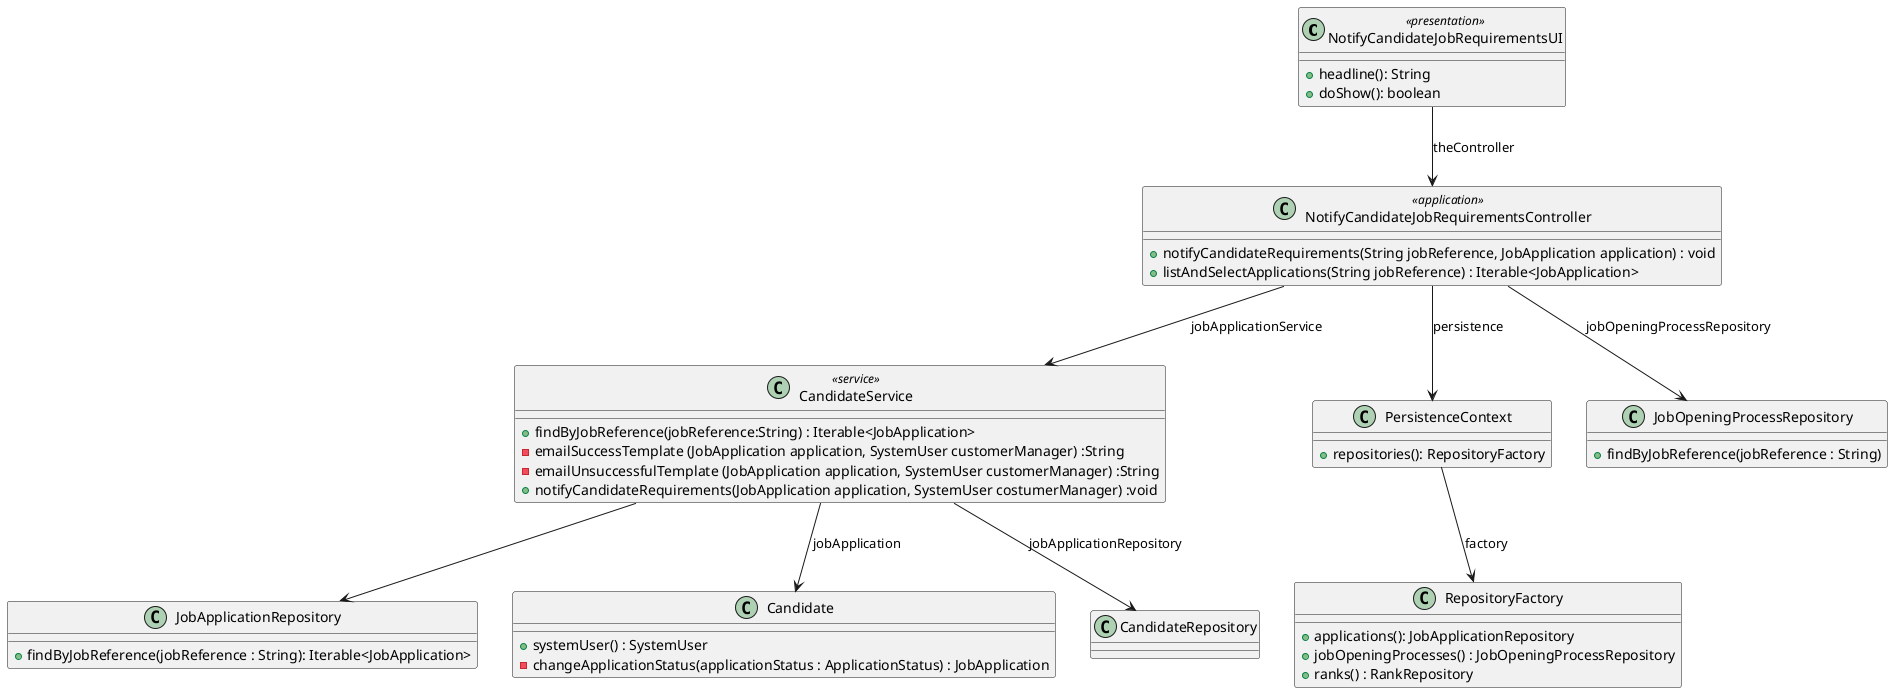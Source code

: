 @startuml
class NotifyCandidateJobRequirementsUI <<presentation>>{
        + headline(): String
        + doShow(): boolean
    }

    class NotifyCandidateJobRequirementsController<<application>> {
        + notifyCandidateRequirements(String jobReference, JobApplication application) : void
        + listAndSelectApplications(String jobReference) : Iterable<JobApplication>
    }

    class CandidateService <<service>>{
        + findByJobReference(jobReference:String) : Iterable<JobApplication>
        -  emailSuccessTemplate (JobApplication application, SystemUser customerManager) :String
        -  emailUnsuccessfulTemplate (JobApplication application, SystemUser customerManager) :String
        + notifyCandidateRequirements(JobApplication application, SystemUser costumerManager) :void
    }

    class PersistenceContext {
        + repositories(): RepositoryFactory
    }

    class RepositoryFactory {
        + applications(): JobApplicationRepository
        + jobOpeningProcesses() : JobOpeningProcessRepository
        + ranks() : RankRepository
    }

    class JobApplicationRepository {
        + findByJobReference(jobReference : String): Iterable<JobApplication>
    }

    class JobOpeningProcessRepository{
        + findByJobReference(jobReference : String)
    }

    class Candidate {
        + systemUser() : SystemUser
    }

    class Candidate {
        - changeApplicationStatus(applicationStatus : ApplicationStatus) : JobApplication
    }



NotifyCandidateJobRequirementsUI --> NotifyCandidateJobRequirementsController: theController
NotifyCandidateJobRequirementsController --> CandidateService: jobApplicationService
NotifyCandidateJobRequirementsController --> JobOpeningProcessRepository : jobOpeningProcessRepository
CandidateService --> CandidateRepository: jobApplicationRepository
CandidateService --> Candidate : jobApplication
CandidateService --> JobApplicationRepository

NotifyCandidateJobRequirementsController --> PersistenceContext : persistence
PersistenceContext --> RepositoryFactory : factory
@enduml